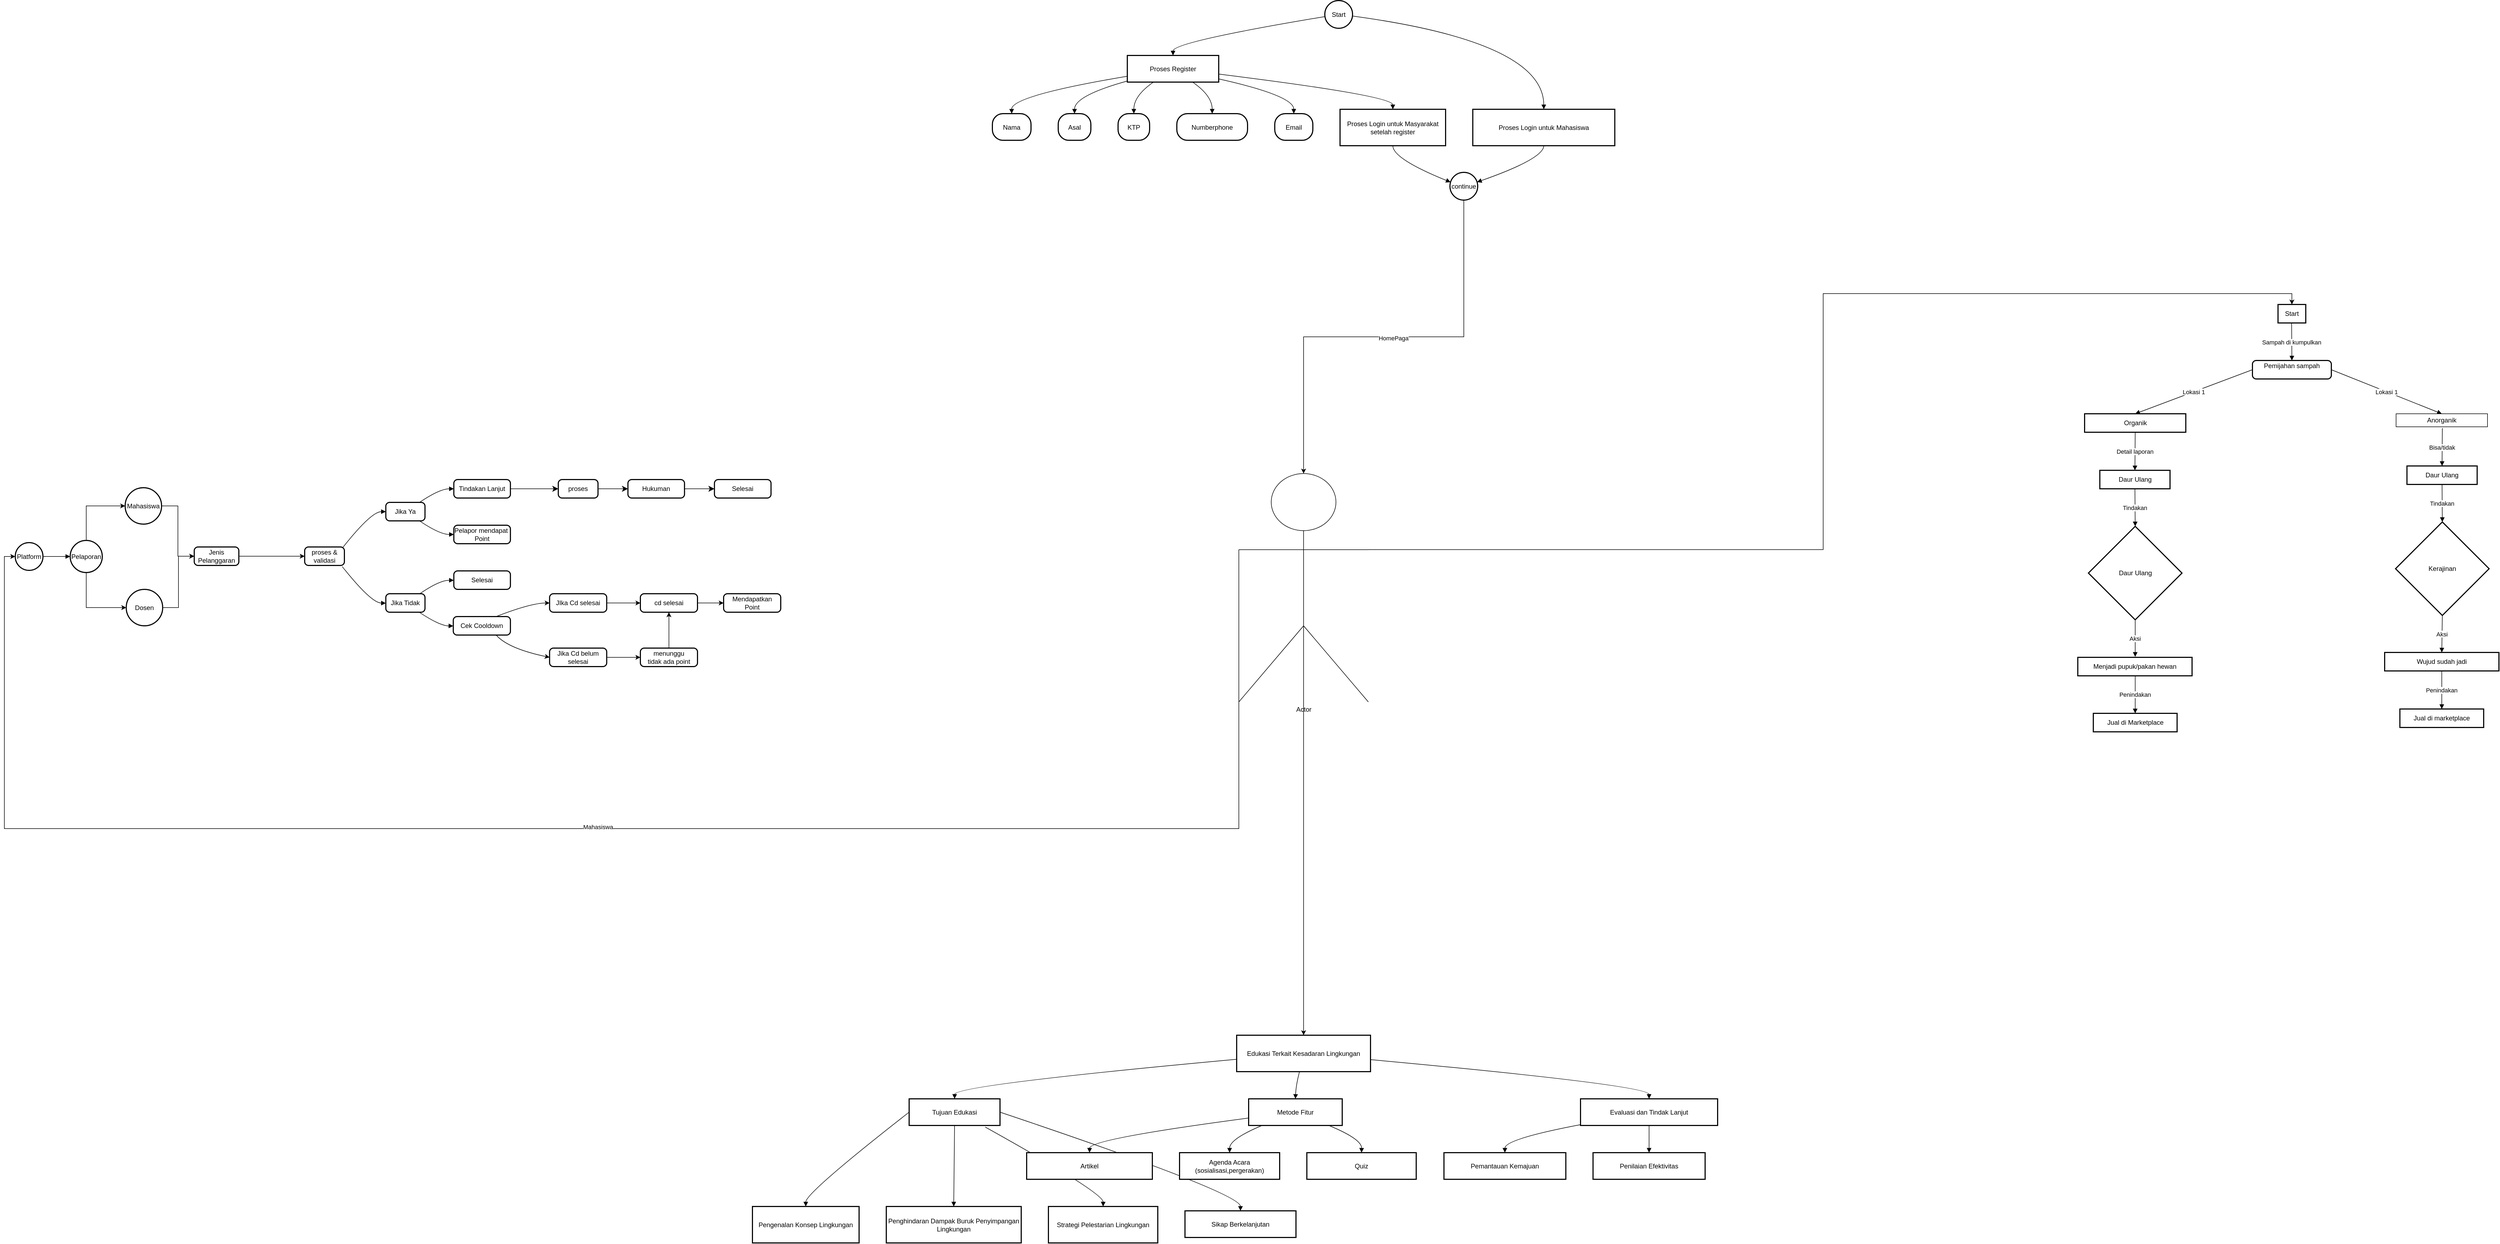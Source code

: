 <mxfile version="24.7.16">
  <diagram name="Halaman-1" id="vI17TSIT231bG5ewFWEX">
    <mxGraphModel dx="6936" dy="3352" grid="0" gridSize="10" guides="1" tooltips="1" connect="1" arrows="1" fold="1" page="0" pageScale="1" pageWidth="827" pageHeight="1169" math="0" shadow="0">
      <root>
        <mxCell id="0" />
        <mxCell id="1" parent="0" />
        <mxCell id="q4HFe4SoSKMmxGWvJcqE-72" value="" style="curved=1;startArrow=none;endArrow=block;exitX=1;exitY=0.5;entryX=0.5;entryY=0.01;exitDx=0;exitDy=0;" parent="1" source="q4HFe4SoSKMmxGWvJcqE-54" target="q4HFe4SoSKMmxGWvJcqE-59" edge="1">
          <mxGeometry relative="1" as="geometry">
            <Array as="points">
              <mxPoint x="1320" y="1970" />
            </Array>
            <mxPoint x="877" y="1927.85" as="sourcePoint" />
          </mxGeometry>
        </mxCell>
        <mxCell id="q4HFe4SoSKMmxGWvJcqE-71" value="" style="curved=1;startArrow=none;endArrow=block;exitX=0.838;exitY=1.061;entryX=0.5;entryY=-0.01;exitDx=0;exitDy=0;exitPerimeter=0;" parent="1" source="q4HFe4SoSKMmxGWvJcqE-54" target="q4HFe4SoSKMmxGWvJcqE-58" edge="1">
          <mxGeometry relative="1" as="geometry">
            <Array as="points">
              <mxPoint x="1068" y="1970" />
            </Array>
            <mxPoint x="877" y="1935.2" as="sourcePoint" />
          </mxGeometry>
        </mxCell>
        <mxCell id="2" value="Platform" style="ellipse;aspect=fixed;strokeWidth=2;whiteSpace=wrap;verticalAlign=middle;" parent="1" vertex="1">
          <mxGeometry x="-932" y="774" width="51" height="51" as="geometry" />
        </mxCell>
        <mxCell id="mIZRGKHmibdbZlGhH4uw-45" style="edgeStyle=orthogonalEdgeStyle;rounded=0;orthogonalLoop=1;jettySize=auto;html=1;exitX=0.5;exitY=1;exitDx=0;exitDy=0;entryX=0;entryY=0.5;entryDx=0;entryDy=0;verticalAlign=middle;" parent="1" source="3" target="5" edge="1">
          <mxGeometry relative="1" as="geometry" />
        </mxCell>
        <mxCell id="mIZRGKHmibdbZlGhH4uw-47" style="edgeStyle=orthogonalEdgeStyle;rounded=0;orthogonalLoop=1;jettySize=auto;html=1;exitX=0.5;exitY=0;exitDx=0;exitDy=0;entryX=0;entryY=0.5;entryDx=0;entryDy=0;verticalAlign=middle;" parent="1" source="3" target="4" edge="1">
          <mxGeometry relative="1" as="geometry" />
        </mxCell>
        <mxCell id="3" value="Pelaporan" style="ellipse;aspect=fixed;strokeWidth=2;whiteSpace=wrap;verticalAlign=middle;" parent="1" vertex="1">
          <mxGeometry x="-831" y="770" width="59" height="59" as="geometry" />
        </mxCell>
        <mxCell id="mIZRGKHmibdbZlGhH4uw-48" style="edgeStyle=orthogonalEdgeStyle;rounded=0;orthogonalLoop=1;jettySize=auto;html=1;exitX=1;exitY=0.5;exitDx=0;exitDy=0;entryX=0;entryY=0.5;entryDx=0;entryDy=0;verticalAlign=middle;" parent="1" source="4" target="7" edge="1">
          <mxGeometry relative="1" as="geometry" />
        </mxCell>
        <mxCell id="4" value="Mahasiswa" style="ellipse;aspect=fixed;strokeWidth=2;whiteSpace=wrap;verticalAlign=middle;" parent="1" vertex="1">
          <mxGeometry x="-730" y="673" width="67" height="67" as="geometry" />
        </mxCell>
        <mxCell id="mIZRGKHmibdbZlGhH4uw-46" style="edgeStyle=orthogonalEdgeStyle;rounded=0;orthogonalLoop=1;jettySize=auto;html=1;exitX=1;exitY=0.5;exitDx=0;exitDy=0;entryX=0;entryY=0.5;entryDx=0;entryDy=0;verticalAlign=middle;" parent="1" source="5" target="7" edge="1">
          <mxGeometry relative="1" as="geometry" />
        </mxCell>
        <mxCell id="5" value="Dosen" style="ellipse;aspect=fixed;strokeWidth=2;whiteSpace=wrap;verticalAlign=middle;" parent="1" vertex="1">
          <mxGeometry x="-728" y="860" width="67" height="67" as="geometry" />
        </mxCell>
        <mxCell id="YhmUqTxS2iiu_h7kdvXo-74" style="edgeStyle=orthogonalEdgeStyle;rounded=0;orthogonalLoop=1;jettySize=auto;html=1;exitX=1;exitY=0.5;exitDx=0;exitDy=0;entryX=0;entryY=0.5;entryDx=0;entryDy=0;verticalAlign=middle;" parent="1" source="7" target="13" edge="1">
          <mxGeometry relative="1" as="geometry">
            <mxPoint x="-406.874" y="799.294" as="targetPoint" />
          </mxGeometry>
        </mxCell>
        <mxCell id="7" value="Jenis Pelanggaran" style="rounded=1;absoluteArcSize=1;arcSize=14;whiteSpace=wrap;strokeWidth=2;verticalAlign=middle;" parent="1" vertex="1">
          <mxGeometry x="-603" y="782" width="82" height="34" as="geometry" />
        </mxCell>
        <mxCell id="10" value="Jika Ya" style="rounded=1;absoluteArcSize=1;arcSize=14;whiteSpace=wrap;strokeWidth=2;verticalAlign=middle;" parent="1" vertex="1">
          <mxGeometry x="-250.86" y="700" width="72" height="34" as="geometry" />
        </mxCell>
        <mxCell id="11" value="Jika Tidak" style="rounded=1;absoluteArcSize=1;arcSize=14;whiteSpace=wrap;strokeWidth=2;verticalAlign=middle;" parent="1" vertex="1">
          <mxGeometry x="-250.86" y="868" width="72" height="34" as="geometry" />
        </mxCell>
        <mxCell id="oGnMxgfMt2kpqqhZpF8a-50" style="edgeStyle=none;curved=1;rounded=0;orthogonalLoop=1;jettySize=auto;html=1;exitX=1;exitY=0.5;exitDx=0;exitDy=0;entryX=0;entryY=0.5;entryDx=0;entryDy=0;fontSize=12;startSize=8;endSize=8;verticalAlign=middle;" parent="1" source="12" target="22" edge="1">
          <mxGeometry relative="1" as="geometry" />
        </mxCell>
        <mxCell id="12" value="proses" style="rounded=1;absoluteArcSize=1;arcSize=14;whiteSpace=wrap;strokeWidth=2;verticalAlign=middle;" parent="1" vertex="1">
          <mxGeometry x="66.14" y="658" width="73" height="34" as="geometry" />
        </mxCell>
        <mxCell id="13" value="proses &amp; validasi" style="rounded=1;absoluteArcSize=1;arcSize=14;whiteSpace=wrap;strokeWidth=2;verticalAlign=middle;" parent="1" vertex="1">
          <mxGeometry x="-400" y="782" width="73" height="34" as="geometry" />
        </mxCell>
        <mxCell id="oGnMxgfMt2kpqqhZpF8a-49" style="edgeStyle=none;curved=1;rounded=0;orthogonalLoop=1;jettySize=auto;html=1;exitX=1;exitY=0.5;exitDx=0;exitDy=0;entryX=0;entryY=0.5;entryDx=0;entryDy=0;fontSize=12;startSize=8;endSize=8;verticalAlign=middle;" parent="1" source="18" target="12" edge="1">
          <mxGeometry relative="1" as="geometry" />
        </mxCell>
        <mxCell id="18" value="Tindakan Lanjut" style="rounded=1;absoluteArcSize=1;arcSize=14;whiteSpace=wrap;strokeWidth=2;verticalAlign=middle;" parent="1" vertex="1">
          <mxGeometry x="-125.86" y="658" width="104" height="34" as="geometry" />
        </mxCell>
        <mxCell id="19" value="Pelapor mendapat &#xa;Point" style="rounded=1;absoluteArcSize=1;arcSize=14;whiteSpace=wrap;strokeWidth=2;verticalAlign=middle;" parent="1" vertex="1">
          <mxGeometry x="-125.86" y="742" width="104" height="34" as="geometry" />
        </mxCell>
        <mxCell id="20" value="Selesai" style="rounded=1;absoluteArcSize=1;arcSize=14;whiteSpace=wrap;strokeWidth=2;verticalAlign=middle;" parent="1" vertex="1">
          <mxGeometry x="-125.86" y="826" width="104" height="34" as="geometry" />
        </mxCell>
        <mxCell id="21" value="Cek Cooldown" style="rounded=1;absoluteArcSize=1;arcSize=14;whiteSpace=wrap;strokeWidth=2;verticalAlign=middle;" parent="1" vertex="1">
          <mxGeometry x="-126.86" y="910" width="105" height="34" as="geometry" />
        </mxCell>
        <mxCell id="oGnMxgfMt2kpqqhZpF8a-51" style="edgeStyle=none;curved=1;rounded=0;orthogonalLoop=1;jettySize=auto;html=1;exitX=1;exitY=0.5;exitDx=0;exitDy=0;entryX=0;entryY=0.5;entryDx=0;entryDy=0;fontSize=12;startSize=8;endSize=8;verticalAlign=middle;" parent="1" source="22" target="23" edge="1">
          <mxGeometry relative="1" as="geometry" />
        </mxCell>
        <mxCell id="22" value="Hukuman" style="rounded=1;absoluteArcSize=1;arcSize=14;whiteSpace=wrap;strokeWidth=2;verticalAlign=middle;" parent="1" vertex="1">
          <mxGeometry x="194.14" y="658" width="104" height="34" as="geometry" />
        </mxCell>
        <mxCell id="23" value="Selesai" style="rounded=1;absoluteArcSize=1;arcSize=14;whiteSpace=wrap;strokeWidth=2;verticalAlign=middle;" parent="1" vertex="1">
          <mxGeometry x="353.14" y="658" width="104" height="34" as="geometry" />
        </mxCell>
        <mxCell id="26" value="" style="curved=1;startArrow=none;endArrow=block;exitX=1;exitY=0.5;entryX=0;entryY=0.5;verticalAlign=middle;" parent="1" source="2" target="3" edge="1">
          <mxGeometry relative="1" as="geometry">
            <Array as="points" />
          </mxGeometry>
        </mxCell>
        <mxCell id="33" value="" style="curved=1;startArrow=none;endArrow=block;exitX=0.66;exitY=0;entryX=0;entryY=0.5;verticalAlign=middle;" parent="1" target="10" edge="1">
          <mxGeometry relative="1" as="geometry">
            <Array as="points">
              <mxPoint x="-277.86" y="717" />
            </Array>
            <mxPoint x="-330.74" y="784" as="sourcePoint" />
          </mxGeometry>
        </mxCell>
        <mxCell id="34" value="" style="curved=1;startArrow=none;endArrow=block;exitX=0.66;exitY=1.01;entryX=0;entryY=0.51;verticalAlign=middle;" parent="1" target="11" edge="1">
          <mxGeometry relative="1" as="geometry">
            <Array as="points">
              <mxPoint x="-277.86" y="885" />
            </Array>
            <mxPoint x="-330.997" y="818" as="sourcePoint" />
          </mxGeometry>
        </mxCell>
        <mxCell id="41" value="" style="curved=1;startArrow=none;endArrow=block;exitX=0.86;exitY=0;entryX=0;entryY=0.5;verticalAlign=middle;" parent="1" source="10" target="18" edge="1">
          <mxGeometry relative="1" as="geometry">
            <Array as="points">
              <mxPoint x="-151.86" y="675" />
            </Array>
          </mxGeometry>
        </mxCell>
        <mxCell id="42" value="" style="curved=1;startArrow=none;endArrow=block;exitX=0.86;exitY=1;entryX=0;entryY=0.5;verticalAlign=middle;" parent="1" source="10" target="19" edge="1">
          <mxGeometry relative="1" as="geometry">
            <Array as="points">
              <mxPoint x="-151.86" y="759" />
            </Array>
          </mxGeometry>
        </mxCell>
        <mxCell id="43" value="" style="curved=1;startArrow=none;endArrow=block;exitX=0.86;exitY=0.01;entryX=0;entryY=0.51;verticalAlign=middle;" parent="1" source="11" target="20" edge="1">
          <mxGeometry relative="1" as="geometry">
            <Array as="points">
              <mxPoint x="-151.86" y="843" />
            </Array>
          </mxGeometry>
        </mxCell>
        <mxCell id="44" value="" style="curved=1;startArrow=none;endArrow=block;exitX=0.86;exitY=1.01;entryX=0;entryY=0.51;verticalAlign=middle;" parent="1" source="11" target="21" edge="1">
          <mxGeometry relative="1" as="geometry">
            <Array as="points">
              <mxPoint x="-151.86" y="927" />
            </Array>
          </mxGeometry>
        </mxCell>
        <mxCell id="m37Qg1CDzB-L9U7_lDDk-114" value="Start" style="whiteSpace=wrap;strokeWidth=2;" parent="1" vertex="1">
          <mxGeometry x="3227" y="336" width="51" height="34" as="geometry" />
        </mxCell>
        <mxCell id="m37Qg1CDzB-L9U7_lDDk-115" value="Pemijahan sampah&#xa;" style="rounded=1;absoluteArcSize=1;arcSize=14;whiteSpace=wrap;strokeWidth=2;" parent="1" vertex="1">
          <mxGeometry x="3180" y="439" width="145" height="34" as="geometry" />
        </mxCell>
        <mxCell id="m37Qg1CDzB-L9U7_lDDk-116" value="Organik" style="whiteSpace=wrap;strokeWidth=2;" parent="1" vertex="1">
          <mxGeometry x="2871.5" y="537" width="186" height="34" as="geometry" />
        </mxCell>
        <mxCell id="m37Qg1CDzB-L9U7_lDDk-118" value="Daur Ulang" style="whiteSpace=wrap;strokeWidth=2;" parent="1" vertex="1">
          <mxGeometry x="2899.5" y="641" width="129" height="34" as="geometry" />
        </mxCell>
        <mxCell id="m37Qg1CDzB-L9U7_lDDk-120" value="Daur Ulang" style="rhombus;strokeWidth=2;whiteSpace=wrap;" parent="1" vertex="1">
          <mxGeometry x="2878.5" y="744" width="172" height="172" as="geometry" />
        </mxCell>
        <mxCell id="m37Qg1CDzB-L9U7_lDDk-122" value="Menjadi pupuk/pakan hewan" style="whiteSpace=wrap;strokeWidth=2;" parent="1" vertex="1">
          <mxGeometry x="2859" y="985" width="210" height="34" as="geometry" />
        </mxCell>
        <mxCell id="m37Qg1CDzB-L9U7_lDDk-124" value="Jual di Marketplace" style="whiteSpace=wrap;strokeWidth=2;" parent="1" vertex="1">
          <mxGeometry x="2887.5" y="1088" width="154" height="34" as="geometry" />
        </mxCell>
        <mxCell id="m37Qg1CDzB-L9U7_lDDk-129" value="Sampah di kumpulkan" style="curved=1;startArrow=none;endArrow=block;exitX=0.49;exitY=1;entryX=0.5;entryY=0.01;" parent="1" source="m37Qg1CDzB-L9U7_lDDk-114" target="m37Qg1CDzB-L9U7_lDDk-115" edge="1">
          <mxGeometry x="0.015" relative="1" as="geometry">
            <Array as="points" />
            <mxPoint as="offset" />
          </mxGeometry>
        </mxCell>
        <mxCell id="m37Qg1CDzB-L9U7_lDDk-130" value="Lokasi 1" style="curved=1;startArrow=none;endArrow=block;exitX=0;exitY=0.5;entryX=0.5;entryY=0.01;exitDx=0;exitDy=0;" parent="1" source="m37Qg1CDzB-L9U7_lDDk-115" target="m37Qg1CDzB-L9U7_lDDk-116" edge="1">
          <mxGeometry relative="1" as="geometry">
            <Array as="points" />
            <mxPoint x="3124.353" y="473" as="sourcePoint" />
          </mxGeometry>
        </mxCell>
        <mxCell id="m37Qg1CDzB-L9U7_lDDk-131" value="Lokasi 1" style="curved=1;startArrow=none;endArrow=block;exitX=1;exitY=0.5;entryX=0.5;entryY=0;exitDx=0;exitDy=0;entryDx=0;entryDy=0;" parent="1" source="m37Qg1CDzB-L9U7_lDDk-115" target="q4HFe4SoSKMmxGWvJcqE-52" edge="1">
          <mxGeometry relative="1" as="geometry">
            <Array as="points" />
            <mxPoint x="3542.5" y="537.5" as="targetPoint" />
          </mxGeometry>
        </mxCell>
        <mxCell id="m37Qg1CDzB-L9U7_lDDk-132" value="Detail laporan" style="curved=1;startArrow=none;endArrow=block;exitX=0.5;exitY=1.01;entryX=0.5;entryY=-0.01;" parent="1" source="m37Qg1CDzB-L9U7_lDDk-116" target="m37Qg1CDzB-L9U7_lDDk-118" edge="1">
          <mxGeometry relative="1" as="geometry">
            <Array as="points" />
          </mxGeometry>
        </mxCell>
        <mxCell id="m37Qg1CDzB-L9U7_lDDk-134" value="Tindakan" style="curved=1;startArrow=none;endArrow=block;exitX=0.5;exitY=0.99;entryX=0.5;entryY=0;" parent="1" source="m37Qg1CDzB-L9U7_lDDk-118" target="m37Qg1CDzB-L9U7_lDDk-120" edge="1">
          <mxGeometry relative="1" as="geometry">
            <Array as="points" />
          </mxGeometry>
        </mxCell>
        <mxCell id="m37Qg1CDzB-L9U7_lDDk-136" value="Aksi" style="curved=1;startArrow=none;endArrow=block;exitX=0.5;exitY=1;entryX=0.5;entryY=0.01;" parent="1" source="m37Qg1CDzB-L9U7_lDDk-120" edge="1">
          <mxGeometry relative="1" as="geometry">
            <Array as="points" />
            <mxPoint x="2964.5" y="984" as="targetPoint" />
          </mxGeometry>
        </mxCell>
        <mxCell id="m37Qg1CDzB-L9U7_lDDk-138" value="Penindakan" style="curved=1;startArrow=none;endArrow=block;exitX=0.5;exitY=1.01;entryX=0.5;entryY=-0.01;" parent="1" target="m37Qg1CDzB-L9U7_lDDk-124" edge="1">
          <mxGeometry relative="1" as="geometry">
            <Array as="points" />
            <mxPoint x="2964.5" y="1018" as="sourcePoint" />
          </mxGeometry>
        </mxCell>
        <mxCell id="q4HFe4SoSKMmxGWvJcqE-52" value="Anorganik" style="rounded=0;whiteSpace=wrap;html=1;" parent="1" vertex="1">
          <mxGeometry x="3444" y="537" width="168" height="24" as="geometry" />
        </mxCell>
        <mxCell id="q4HFe4SoSKMmxGWvJcqE-53" value="Edukasi Terkait Kesadaran Lingkungan" style="whiteSpace=wrap;strokeWidth=2;" parent="1" vertex="1">
          <mxGeometry x="1313" y="1680" width="246" height="67" as="geometry" />
        </mxCell>
        <mxCell id="q4HFe4SoSKMmxGWvJcqE-54" value="Tujuan Edukasi" style="whiteSpace=wrap;strokeWidth=2;" parent="1" vertex="1">
          <mxGeometry x="711" y="1797" width="167" height="49" as="geometry" />
        </mxCell>
        <mxCell id="q4HFe4SoSKMmxGWvJcqE-56" value="Pengenalan Konsep Lingkungan" style="whiteSpace=wrap;strokeWidth=2;" parent="1" vertex="1">
          <mxGeometry x="423" y="1995" width="196" height="67" as="geometry" />
        </mxCell>
        <mxCell id="q4HFe4SoSKMmxGWvJcqE-57" value="Penghindaran Dampak Buruk Penyimpangan Lingkungan" style="whiteSpace=wrap;strokeWidth=2;" parent="1" vertex="1">
          <mxGeometry x="669" y="1995" width="248" height="67" as="geometry" />
        </mxCell>
        <mxCell id="q4HFe4SoSKMmxGWvJcqE-58" value="Strategi Pelestarian Lingkungan" style="whiteSpace=wrap;strokeWidth=2;" parent="1" vertex="1">
          <mxGeometry x="967" y="1995" width="201" height="67" as="geometry" />
        </mxCell>
        <mxCell id="q4HFe4SoSKMmxGWvJcqE-59" value="Sikap Berkelanjutan" style="whiteSpace=wrap;strokeWidth=2;" parent="1" vertex="1">
          <mxGeometry x="1218" y="2003" width="204" height="49" as="geometry" />
        </mxCell>
        <mxCell id="q4HFe4SoSKMmxGWvJcqE-60" value="Metode Fitur" style="whiteSpace=wrap;strokeWidth=2;" parent="1" vertex="1">
          <mxGeometry x="1335" y="1797" width="172" height="49" as="geometry" />
        </mxCell>
        <mxCell id="q4HFe4SoSKMmxGWvJcqE-61" value="Artikel" style="whiteSpace=wrap;strokeWidth=2;" parent="1" vertex="1">
          <mxGeometry x="927" y="1896" width="231" height="49" as="geometry" />
        </mxCell>
        <mxCell id="q4HFe4SoSKMmxGWvJcqE-62" value="Agenda Acara (sosialisasi,pergerakan)" style="whiteSpace=wrap;strokeWidth=2;" parent="1" vertex="1">
          <mxGeometry x="1208" y="1896" width="184" height="49" as="geometry" />
        </mxCell>
        <mxCell id="q4HFe4SoSKMmxGWvJcqE-63" value="Quiz" style="whiteSpace=wrap;strokeWidth=2;" parent="1" vertex="1">
          <mxGeometry x="1442" y="1896" width="201" height="49" as="geometry" />
        </mxCell>
        <mxCell id="q4HFe4SoSKMmxGWvJcqE-64" value="Evaluasi dan Tindak Lanjut" style="whiteSpace=wrap;strokeWidth=2;" parent="1" vertex="1">
          <mxGeometry x="1945" y="1797" width="252" height="49" as="geometry" />
        </mxCell>
        <mxCell id="q4HFe4SoSKMmxGWvJcqE-65" value="Pemantauan Kemajuan" style="whiteSpace=wrap;strokeWidth=2;" parent="1" vertex="1">
          <mxGeometry x="1694" y="1896" width="224" height="49" as="geometry" />
        </mxCell>
        <mxCell id="q4HFe4SoSKMmxGWvJcqE-66" value="Penilaian Efektivitas" style="whiteSpace=wrap;strokeWidth=2;" parent="1" vertex="1">
          <mxGeometry x="1968" y="1896" width="206" height="49" as="geometry" />
        </mxCell>
        <mxCell id="q4HFe4SoSKMmxGWvJcqE-67" value="" style="curved=1;startArrow=none;endArrow=block;exitX=0;exitY=0.66;entryX=0.5;entryY=-0.01;" parent="1" source="q4HFe4SoSKMmxGWvJcqE-53" target="q4HFe4SoSKMmxGWvJcqE-54" edge="1">
          <mxGeometry relative="1" as="geometry">
            <Array as="points">
              <mxPoint x="795" y="1772" />
            </Array>
          </mxGeometry>
        </mxCell>
        <mxCell id="q4HFe4SoSKMmxGWvJcqE-69" value="" style="curved=1;startArrow=none;endArrow=block;exitX=0;exitY=0.5;entryX=0.5;entryY=-0.01;exitDx=0;exitDy=0;" parent="1" source="q4HFe4SoSKMmxGWvJcqE-54" target="q4HFe4SoSKMmxGWvJcqE-56" edge="1">
          <mxGeometry relative="1" as="geometry">
            <Array as="points">
              <mxPoint x="521" y="1970" />
            </Array>
            <mxPoint x="712" y="1935.2" as="sourcePoint" />
          </mxGeometry>
        </mxCell>
        <mxCell id="q4HFe4SoSKMmxGWvJcqE-70" value="" style="curved=1;startArrow=none;endArrow=block;exitX=0.5;exitY=1;entryX=0.5;entryY=-0.01;exitDx=0;exitDy=0;" parent="1" source="q4HFe4SoSKMmxGWvJcqE-54" target="q4HFe4SoSKMmxGWvJcqE-57" edge="1">
          <mxGeometry relative="1" as="geometry">
            <Array as="points">
              <mxPoint x="793" y="1970" />
            </Array>
            <mxPoint x="794.5" y="1945" as="sourcePoint" />
          </mxGeometry>
        </mxCell>
        <mxCell id="q4HFe4SoSKMmxGWvJcqE-73" value="" style="curved=1;startArrow=none;endArrow=block;exitX=0.47;exitY=0.99;entryX=0.5;entryY=-0.01;" parent="1" source="q4HFe4SoSKMmxGWvJcqE-53" target="q4HFe4SoSKMmxGWvJcqE-60" edge="1">
          <mxGeometry relative="1" as="geometry">
            <Array as="points">
              <mxPoint x="1422" y="1772" />
            </Array>
          </mxGeometry>
        </mxCell>
        <mxCell id="q4HFe4SoSKMmxGWvJcqE-74" value="" style="curved=1;startArrow=none;endArrow=block;exitX=0;exitY=0.72;entryX=0.5;entryY=-0.01;" parent="1" source="q4HFe4SoSKMmxGWvJcqE-60" target="q4HFe4SoSKMmxGWvJcqE-61" edge="1">
          <mxGeometry relative="1" as="geometry">
            <Array as="points">
              <mxPoint x="1043" y="1871" />
            </Array>
          </mxGeometry>
        </mxCell>
        <mxCell id="q4HFe4SoSKMmxGWvJcqE-75" value="" style="curved=1;startArrow=none;endArrow=block;exitX=0.15;exitY=0.99;entryX=0.5;entryY=-0.01;" parent="1" source="q4HFe4SoSKMmxGWvJcqE-60" target="q4HFe4SoSKMmxGWvJcqE-62" edge="1">
          <mxGeometry relative="1" as="geometry">
            <Array as="points">
              <mxPoint x="1300" y="1871" />
            </Array>
          </mxGeometry>
        </mxCell>
        <mxCell id="q4HFe4SoSKMmxGWvJcqE-76" value="" style="curved=1;startArrow=none;endArrow=block;exitX=0.85;exitY=0.99;entryX=0.5;entryY=-0.01;" parent="1" source="q4HFe4SoSKMmxGWvJcqE-60" target="q4HFe4SoSKMmxGWvJcqE-63" edge="1">
          <mxGeometry relative="1" as="geometry">
            <Array as="points">
              <mxPoint x="1543" y="1871" />
            </Array>
          </mxGeometry>
        </mxCell>
        <mxCell id="q4HFe4SoSKMmxGWvJcqE-77" value="" style="curved=1;startArrow=none;endArrow=block;exitX=1;exitY=0.67;entryX=0.5;entryY=-0.01;" parent="1" source="q4HFe4SoSKMmxGWvJcqE-53" target="q4HFe4SoSKMmxGWvJcqE-64" edge="1">
          <mxGeometry relative="1" as="geometry">
            <Array as="points">
              <mxPoint x="2071" y="1772" />
            </Array>
          </mxGeometry>
        </mxCell>
        <mxCell id="q4HFe4SoSKMmxGWvJcqE-78" value="" style="curved=1;startArrow=none;endArrow=block;exitX=0;exitY=0.97;entryX=0.5;entryY=-0.01;" parent="1" source="q4HFe4SoSKMmxGWvJcqE-64" target="q4HFe4SoSKMmxGWvJcqE-65" edge="1">
          <mxGeometry relative="1" as="geometry">
            <Array as="points">
              <mxPoint x="1806" y="1871" />
            </Array>
          </mxGeometry>
        </mxCell>
        <mxCell id="q4HFe4SoSKMmxGWvJcqE-79" value="" style="curved=1;startArrow=none;endArrow=block;exitX=0.5;exitY=0.99;entryX=0.5;entryY=-0.01;" parent="1" source="q4HFe4SoSKMmxGWvJcqE-64" target="q4HFe4SoSKMmxGWvJcqE-66" edge="1">
          <mxGeometry relative="1" as="geometry">
            <Array as="points" />
          </mxGeometry>
        </mxCell>
        <mxCell id="_lrPoYCfZCR5oAcwP7v5-48" value="Daur Ulang" style="whiteSpace=wrap;strokeWidth=2;" parent="1" vertex="1">
          <mxGeometry x="3464" y="633" width="129" height="34" as="geometry" />
        </mxCell>
        <mxCell id="_lrPoYCfZCR5oAcwP7v5-49" value="Kerajinan" style="rhombus;strokeWidth=2;whiteSpace=wrap;" parent="1" vertex="1">
          <mxGeometry x="3443" y="736" width="172" height="172" as="geometry" />
        </mxCell>
        <mxCell id="_lrPoYCfZCR5oAcwP7v5-50" value="Wujud sudah jadi" style="whiteSpace=wrap;strokeWidth=2;" parent="1" vertex="1">
          <mxGeometry x="3423" y="976" width="210" height="34" as="geometry" />
        </mxCell>
        <mxCell id="_lrPoYCfZCR5oAcwP7v5-51" value="Jual di marketplace" style="whiteSpace=wrap;strokeWidth=2;" parent="1" vertex="1">
          <mxGeometry x="3451" y="1080" width="154" height="34" as="geometry" />
        </mxCell>
        <mxCell id="_lrPoYCfZCR5oAcwP7v5-52" value="Bisa/tidak" style="curved=1;startArrow=none;endArrow=block;exitX=0.5;exitY=1.01;entryX=0.5;entryY=-0.01;" parent="1" target="_lrPoYCfZCR5oAcwP7v5-48" edge="1">
          <mxGeometry relative="1" as="geometry">
            <Array as="points" />
            <mxPoint x="3529" y="563.5" as="sourcePoint" />
          </mxGeometry>
        </mxCell>
        <mxCell id="_lrPoYCfZCR5oAcwP7v5-53" value="Tindakan" style="curved=1;startArrow=none;endArrow=block;exitX=0.5;exitY=0.99;entryX=0.5;entryY=0;" parent="1" source="_lrPoYCfZCR5oAcwP7v5-48" target="_lrPoYCfZCR5oAcwP7v5-49" edge="1">
          <mxGeometry relative="1" as="geometry">
            <Array as="points" />
          </mxGeometry>
        </mxCell>
        <mxCell id="_lrPoYCfZCR5oAcwP7v5-54" value="Aksi" style="curved=1;startArrow=none;endArrow=block;exitX=0.5;exitY=1;entryX=0.5;entryY=0.01;" parent="1" source="_lrPoYCfZCR5oAcwP7v5-49" target="_lrPoYCfZCR5oAcwP7v5-50" edge="1">
          <mxGeometry relative="1" as="geometry">
            <Array as="points" />
          </mxGeometry>
        </mxCell>
        <mxCell id="_lrPoYCfZCR5oAcwP7v5-55" value="Penindakan" style="curved=1;startArrow=none;endArrow=block;exitX=0.5;exitY=1.01;entryX=0.5;entryY=-0.01;" parent="1" source="_lrPoYCfZCR5oAcwP7v5-50" target="_lrPoYCfZCR5oAcwP7v5-51" edge="1">
          <mxGeometry relative="1" as="geometry">
            <Array as="points" />
          </mxGeometry>
        </mxCell>
        <mxCell id="mIZRGKHmibdbZlGhH4uw-49" value="Mendapatkan&#xa;Point" style="rounded=1;absoluteArcSize=1;arcSize=14;whiteSpace=wrap;strokeWidth=2;verticalAlign=middle;" parent="1" vertex="1">
          <mxGeometry x="370" y="868" width="105" height="34" as="geometry" />
        </mxCell>
        <mxCell id="mIZRGKHmibdbZlGhH4uw-58" style="edgeStyle=orthogonalEdgeStyle;rounded=0;orthogonalLoop=1;jettySize=auto;html=1;exitX=1;exitY=0.5;exitDx=0;exitDy=0;entryX=0;entryY=0.5;entryDx=0;entryDy=0;verticalAlign=middle;" parent="1" source="mIZRGKHmibdbZlGhH4uw-50" target="mIZRGKHmibdbZlGhH4uw-57" edge="1">
          <mxGeometry relative="1" as="geometry" />
        </mxCell>
        <mxCell id="mIZRGKHmibdbZlGhH4uw-50" value="JIka Cd selesai" style="rounded=1;absoluteArcSize=1;arcSize=14;whiteSpace=wrap;strokeWidth=2;verticalAlign=middle;" parent="1" vertex="1">
          <mxGeometry x="50.14" y="868" width="105" height="34" as="geometry" />
        </mxCell>
        <mxCell id="mIZRGKHmibdbZlGhH4uw-64" style="edgeStyle=orthogonalEdgeStyle;rounded=0;orthogonalLoop=1;jettySize=auto;html=1;exitX=1;exitY=0.5;exitDx=0;exitDy=0;entryX=0;entryY=0.5;entryDx=0;entryDy=0;verticalAlign=middle;" parent="1" source="mIZRGKHmibdbZlGhH4uw-51" target="mIZRGKHmibdbZlGhH4uw-63" edge="1">
          <mxGeometry relative="1" as="geometry" />
        </mxCell>
        <mxCell id="mIZRGKHmibdbZlGhH4uw-51" value="Jika Cd belum selesai" style="rounded=1;absoluteArcSize=1;arcSize=14;whiteSpace=wrap;strokeWidth=2;verticalAlign=middle;" parent="1" vertex="1">
          <mxGeometry x="50.14" y="968" width="105" height="34" as="geometry" />
        </mxCell>
        <mxCell id="mIZRGKHmibdbZlGhH4uw-54" value="" style="curved=1;endArrow=classic;html=1;rounded=0;exitX=0.75;exitY=0;exitDx=0;exitDy=0;entryX=0;entryY=0.5;entryDx=0;entryDy=0;verticalAlign=middle;" parent="1" source="21" target="mIZRGKHmibdbZlGhH4uw-50" edge="1">
          <mxGeometry width="50" height="50" relative="1" as="geometry">
            <mxPoint x="-9" y="902" as="sourcePoint" />
            <mxPoint x="41" y="852" as="targetPoint" />
            <Array as="points">
              <mxPoint x="16" y="885" />
            </Array>
          </mxGeometry>
        </mxCell>
        <mxCell id="mIZRGKHmibdbZlGhH4uw-66" style="edgeStyle=orthogonalEdgeStyle;rounded=0;orthogonalLoop=1;jettySize=auto;html=1;exitX=1;exitY=0.5;exitDx=0;exitDy=0;entryX=0;entryY=0.5;entryDx=0;entryDy=0;verticalAlign=middle;" parent="1" source="mIZRGKHmibdbZlGhH4uw-57" target="mIZRGKHmibdbZlGhH4uw-49" edge="1">
          <mxGeometry relative="1" as="geometry" />
        </mxCell>
        <mxCell id="mIZRGKHmibdbZlGhH4uw-57" value="cd selesai" style="rounded=1;absoluteArcSize=1;arcSize=14;whiteSpace=wrap;strokeWidth=2;verticalAlign=middle;" parent="1" vertex="1">
          <mxGeometry x="217.0" y="868" width="105" height="34" as="geometry" />
        </mxCell>
        <mxCell id="mIZRGKHmibdbZlGhH4uw-60" value="" style="curved=1;endArrow=classic;html=1;rounded=0;entryX=0;entryY=0.5;entryDx=0;entryDy=0;exitX=0.75;exitY=1;exitDx=0;exitDy=0;verticalAlign=middle;" parent="1" source="21" target="mIZRGKHmibdbZlGhH4uw-51" edge="1">
          <mxGeometry width="50" height="50" relative="1" as="geometry">
            <mxPoint x="-34" y="1026" as="sourcePoint" />
            <mxPoint x="16" y="976" as="targetPoint" />
            <Array as="points">
              <mxPoint x="-26" y="969" />
            </Array>
          </mxGeometry>
        </mxCell>
        <mxCell id="mIZRGKHmibdbZlGhH4uw-65" style="edgeStyle=orthogonalEdgeStyle;rounded=0;orthogonalLoop=1;jettySize=auto;html=1;exitX=0.5;exitY=0;exitDx=0;exitDy=0;entryX=0.5;entryY=1;entryDx=0;entryDy=0;verticalAlign=middle;" parent="1" source="mIZRGKHmibdbZlGhH4uw-63" target="mIZRGKHmibdbZlGhH4uw-57" edge="1">
          <mxGeometry relative="1" as="geometry" />
        </mxCell>
        <mxCell id="mIZRGKHmibdbZlGhH4uw-63" value="menunggu&#xa;tidak ada point" style="rounded=1;absoluteArcSize=1;arcSize=14;whiteSpace=wrap;strokeWidth=2;verticalAlign=middle;" parent="1" vertex="1">
          <mxGeometry x="217" y="968" width="105" height="34" as="geometry" />
        </mxCell>
        <mxCell id="909iYQt30kxnzGmRWlIh-62" style="edgeStyle=orthogonalEdgeStyle;rounded=0;orthogonalLoop=1;jettySize=auto;html=1;exitX=1;exitY=0.333;exitDx=0;exitDy=0;exitPerimeter=0;entryX=0.5;entryY=0;entryDx=0;entryDy=0;" edge="1" parent="1" source="909iYQt30kxnzGmRWlIh-59" target="m37Qg1CDzB-L9U7_lDDk-114">
          <mxGeometry relative="1" as="geometry" />
        </mxCell>
        <mxCell id="909iYQt30kxnzGmRWlIh-63" style="edgeStyle=orthogonalEdgeStyle;rounded=0;orthogonalLoop=1;jettySize=auto;html=1;exitX=0;exitY=0.333;exitDx=0;exitDy=0;exitPerimeter=0;entryX=0;entryY=0.5;entryDx=0;entryDy=0;" edge="1" parent="1" source="909iYQt30kxnzGmRWlIh-59" target="2">
          <mxGeometry relative="1" as="geometry">
            <Array as="points">
              <mxPoint x="1317" y="1300" />
              <mxPoint x="-952" y="1300" />
              <mxPoint x="-952" y="800" />
            </Array>
          </mxGeometry>
        </mxCell>
        <mxCell id="909iYQt30kxnzGmRWlIh-98" value="Mahasiswa" style="edgeLabel;html=1;align=center;verticalAlign=middle;resizable=0;points=[];" vertex="1" connectable="0" parent="909iYQt30kxnzGmRWlIh-63">
          <mxGeometry x="-0.001" relative="1" as="geometry">
            <mxPoint x="-42" y="-3" as="offset" />
          </mxGeometry>
        </mxCell>
        <mxCell id="909iYQt30kxnzGmRWlIh-64" style="edgeStyle=orthogonalEdgeStyle;rounded=0;orthogonalLoop=1;jettySize=auto;html=1;exitX=0.5;exitY=0.5;exitDx=0;exitDy=0;exitPerimeter=0;entryX=0.5;entryY=0;entryDx=0;entryDy=0;" edge="1" parent="1" source="909iYQt30kxnzGmRWlIh-59" target="q4HFe4SoSKMmxGWvJcqE-53">
          <mxGeometry relative="1" as="geometry" />
        </mxCell>
        <mxCell id="909iYQt30kxnzGmRWlIh-59" value="Actor" style="shape=umlActor;verticalLabelPosition=bottom;verticalAlign=top;html=1;outlineConnect=0;" vertex="1" parent="1">
          <mxGeometry x="1317" y="647" width="238" height="420" as="geometry" />
        </mxCell>
        <mxCell id="909iYQt30kxnzGmRWlIh-76" value="Start" style="ellipse;aspect=fixed;strokeWidth=2;whiteSpace=wrap;" vertex="1" parent="1">
          <mxGeometry x="1475" y="-223" width="51" height="51" as="geometry" />
        </mxCell>
        <mxCell id="909iYQt30kxnzGmRWlIh-77" value="Proses Register" style="whiteSpace=wrap;strokeWidth=2;" vertex="1" parent="1">
          <mxGeometry x="1112" y="-122" width="168" height="49" as="geometry" />
        </mxCell>
        <mxCell id="909iYQt30kxnzGmRWlIh-78" value="Nama" style="rounded=1;arcSize=40;strokeWidth=2" vertex="1" parent="1">
          <mxGeometry x="864" y="-15" width="71" height="49" as="geometry" />
        </mxCell>
        <mxCell id="909iYQt30kxnzGmRWlIh-79" value="Asal" style="rounded=1;arcSize=40;strokeWidth=2" vertex="1" parent="1">
          <mxGeometry x="985" y="-15" width="60" height="49" as="geometry" />
        </mxCell>
        <mxCell id="909iYQt30kxnzGmRWlIh-80" value="KTP" style="rounded=1;arcSize=40;strokeWidth=2" vertex="1" parent="1">
          <mxGeometry x="1095" y="-15" width="58" height="49" as="geometry" />
        </mxCell>
        <mxCell id="909iYQt30kxnzGmRWlIh-81" value="Numberphone" style="rounded=1;arcSize=40;strokeWidth=2" vertex="1" parent="1">
          <mxGeometry x="1203" y="-15" width="130" height="49" as="geometry" />
        </mxCell>
        <mxCell id="909iYQt30kxnzGmRWlIh-82" value="Email" style="rounded=1;arcSize=40;strokeWidth=2" vertex="1" parent="1">
          <mxGeometry x="1383" y="-15" width="70" height="49" as="geometry" />
        </mxCell>
        <mxCell id="909iYQt30kxnzGmRWlIh-83" value="Proses Login untuk Masyarakat setelah register" style="whiteSpace=wrap;strokeWidth=2;" vertex="1" parent="1">
          <mxGeometry x="1503" y="-23" width="194" height="67" as="geometry" />
        </mxCell>
        <mxCell id="909iYQt30kxnzGmRWlIh-84" value="continue" style="ellipse;aspect=fixed;strokeWidth=2;whiteSpace=wrap;" vertex="1" parent="1">
          <mxGeometry x="1705" y="93" width="51" height="51" as="geometry" />
        </mxCell>
        <mxCell id="909iYQt30kxnzGmRWlIh-85" value="Proses Login untuk Mahasiswa" style="whiteSpace=wrap;strokeWidth=2;" vertex="1" parent="1">
          <mxGeometry x="1747" y="-23" width="261" height="67" as="geometry" />
        </mxCell>
        <mxCell id="909iYQt30kxnzGmRWlIh-86" value="" style="curved=1;startArrow=none;endArrow=block;exitX=0;exitY=0.58;entryX=0.5;entryY=-0.01;" edge="1" parent="1" source="909iYQt30kxnzGmRWlIh-76" target="909iYQt30kxnzGmRWlIh-77">
          <mxGeometry relative="1" as="geometry">
            <Array as="points">
              <mxPoint x="1196" y="-147" />
            </Array>
          </mxGeometry>
        </mxCell>
        <mxCell id="909iYQt30kxnzGmRWlIh-87" value="" style="curved=1;startArrow=none;endArrow=block;exitX=0;exitY=0.78;entryX=0.5;entryY=0.01;" edge="1" parent="1" source="909iYQt30kxnzGmRWlIh-77" target="909iYQt30kxnzGmRWlIh-78">
          <mxGeometry relative="1" as="geometry">
            <Array as="points">
              <mxPoint x="899" y="-48" />
            </Array>
          </mxGeometry>
        </mxCell>
        <mxCell id="909iYQt30kxnzGmRWlIh-88" value="" style="curved=1;startArrow=none;endArrow=block;exitX=0;exitY=0.96;entryX=0.5;entryY=0.01;" edge="1" parent="1" source="909iYQt30kxnzGmRWlIh-77" target="909iYQt30kxnzGmRWlIh-79">
          <mxGeometry relative="1" as="geometry">
            <Array as="points">
              <mxPoint x="1015" y="-48" />
            </Array>
          </mxGeometry>
        </mxCell>
        <mxCell id="909iYQt30kxnzGmRWlIh-89" value="" style="curved=1;startArrow=none;endArrow=block;exitX=0.29;exitY=0.99;entryX=0.5;entryY=0.01;" edge="1" parent="1" source="909iYQt30kxnzGmRWlIh-77" target="909iYQt30kxnzGmRWlIh-80">
          <mxGeometry relative="1" as="geometry">
            <Array as="points">
              <mxPoint x="1124" y="-48" />
            </Array>
          </mxGeometry>
        </mxCell>
        <mxCell id="909iYQt30kxnzGmRWlIh-90" value="" style="curved=1;startArrow=none;endArrow=block;exitX=0.71;exitY=0.99;entryX=0.5;entryY=0.01;" edge="1" parent="1" source="909iYQt30kxnzGmRWlIh-77" target="909iYQt30kxnzGmRWlIh-81">
          <mxGeometry relative="1" as="geometry">
            <Array as="points">
              <mxPoint x="1268" y="-48" />
            </Array>
          </mxGeometry>
        </mxCell>
        <mxCell id="909iYQt30kxnzGmRWlIh-91" value="" style="curved=1;startArrow=none;endArrow=block;exitX=1;exitY=0.88;entryX=0.5;entryY=0.01;" edge="1" parent="1" source="909iYQt30kxnzGmRWlIh-77" target="909iYQt30kxnzGmRWlIh-82">
          <mxGeometry relative="1" as="geometry">
            <Array as="points">
              <mxPoint x="1418" y="-48" />
            </Array>
          </mxGeometry>
        </mxCell>
        <mxCell id="909iYQt30kxnzGmRWlIh-92" value="" style="curved=1;startArrow=none;endArrow=block;exitX=1;exitY=0.7;entryX=0.5;entryY=-0.01;" edge="1" parent="1" source="909iYQt30kxnzGmRWlIh-77" target="909iYQt30kxnzGmRWlIh-83">
          <mxGeometry relative="1" as="geometry">
            <Array as="points">
              <mxPoint x="1600" y="-48" />
            </Array>
          </mxGeometry>
        </mxCell>
        <mxCell id="909iYQt30kxnzGmRWlIh-93" value="" style="curved=1;startArrow=none;endArrow=block;exitX=0.5;exitY=0.99;entryX=-0.01;entryY=0.34;" edge="1" parent="1" source="909iYQt30kxnzGmRWlIh-83" target="909iYQt30kxnzGmRWlIh-84">
          <mxGeometry relative="1" as="geometry">
            <Array as="points">
              <mxPoint x="1600" y="68" />
            </Array>
          </mxGeometry>
        </mxCell>
        <mxCell id="909iYQt30kxnzGmRWlIh-94" value="" style="curved=1;startArrow=none;endArrow=block;exitX=1;exitY=0.56;entryX=0.5;entryY=-0.01;" edge="1" parent="1" source="909iYQt30kxnzGmRWlIh-76" target="909iYQt30kxnzGmRWlIh-85">
          <mxGeometry relative="1" as="geometry">
            <Array as="points">
              <mxPoint x="1877" y="-147" />
            </Array>
          </mxGeometry>
        </mxCell>
        <mxCell id="909iYQt30kxnzGmRWlIh-95" value="" style="curved=1;startArrow=none;endArrow=block;exitX=0.5;exitY=0.99;entryX=1;entryY=0.34;" edge="1" parent="1" source="909iYQt30kxnzGmRWlIh-85" target="909iYQt30kxnzGmRWlIh-84">
          <mxGeometry relative="1" as="geometry">
            <Array as="points">
              <mxPoint x="1877" y="68" />
            </Array>
          </mxGeometry>
        </mxCell>
        <mxCell id="909iYQt30kxnzGmRWlIh-96" style="edgeStyle=orthogonalEdgeStyle;rounded=0;orthogonalLoop=1;jettySize=auto;html=1;exitX=0.5;exitY=1;exitDx=0;exitDy=0;entryX=0.5;entryY=0;entryDx=0;entryDy=0;entryPerimeter=0;" edge="1" parent="1" source="909iYQt30kxnzGmRWlIh-84" target="909iYQt30kxnzGmRWlIh-59">
          <mxGeometry relative="1" as="geometry" />
        </mxCell>
        <mxCell id="909iYQt30kxnzGmRWlIh-97" value="HomePaga" style="edgeLabel;html=1;align=center;verticalAlign=middle;resizable=0;points=[];" vertex="1" connectable="0" parent="909iYQt30kxnzGmRWlIh-96">
          <mxGeometry x="-0.181" y="2" relative="1" as="geometry">
            <mxPoint x="-55" as="offset" />
          </mxGeometry>
        </mxCell>
      </root>
    </mxGraphModel>
  </diagram>
</mxfile>
